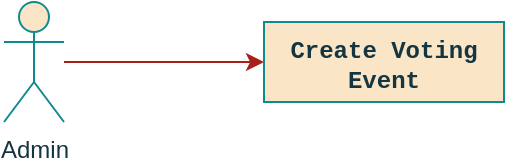 <mxfile version="22.0.8" type="github">
  <diagram name="Page-1" id="dOoMdrRcAL83eRhSxtcQ">
    <mxGraphModel dx="519" dy="278" grid="1" gridSize="10" guides="1" tooltips="1" connect="1" arrows="1" fold="1" page="1" pageScale="1" pageWidth="850" pageHeight="1100" math="0" shadow="0">
      <root>
        <mxCell id="0" />
        <mxCell id="1" parent="0" />
        <mxCell id="fMgBwd1XF2c80oSfQm5B-2" value="" style="edgeStyle=orthogonalEdgeStyle;rounded=0;orthogonalLoop=1;jettySize=auto;html=1;labelBackgroundColor=none;strokeColor=#A8201A;fontColor=default;" edge="1" parent="1" source="OjKGZ6mGzWniDmZjbDa7-1" target="fMgBwd1XF2c80oSfQm5B-1">
          <mxGeometry relative="1" as="geometry" />
        </mxCell>
        <mxCell id="OjKGZ6mGzWniDmZjbDa7-1" value="Admin" style="shape=umlActor;verticalLabelPosition=bottom;verticalAlign=top;html=1;outlineConnect=0;labelBackgroundColor=none;fillColor=#FAE5C7;strokeColor=#0F8B8D;fontColor=#143642;" parent="1" vertex="1">
          <mxGeometry x="70" y="230" width="30" height="60" as="geometry" />
        </mxCell>
        <mxCell id="fMgBwd1XF2c80oSfQm5B-1" value="&lt;b&gt;&lt;font face=&quot;Courier New&quot;&gt;Create Voting Event&lt;/font&gt;&lt;/b&gt;" style="whiteSpace=wrap;html=1;verticalAlign=top;fillColor=#FAE5C7;strokeColor=#0F8B8D;labelBackgroundColor=none;fontColor=#143642;" vertex="1" parent="1">
          <mxGeometry x="200" y="240" width="120" height="40" as="geometry" />
        </mxCell>
      </root>
    </mxGraphModel>
  </diagram>
</mxfile>
